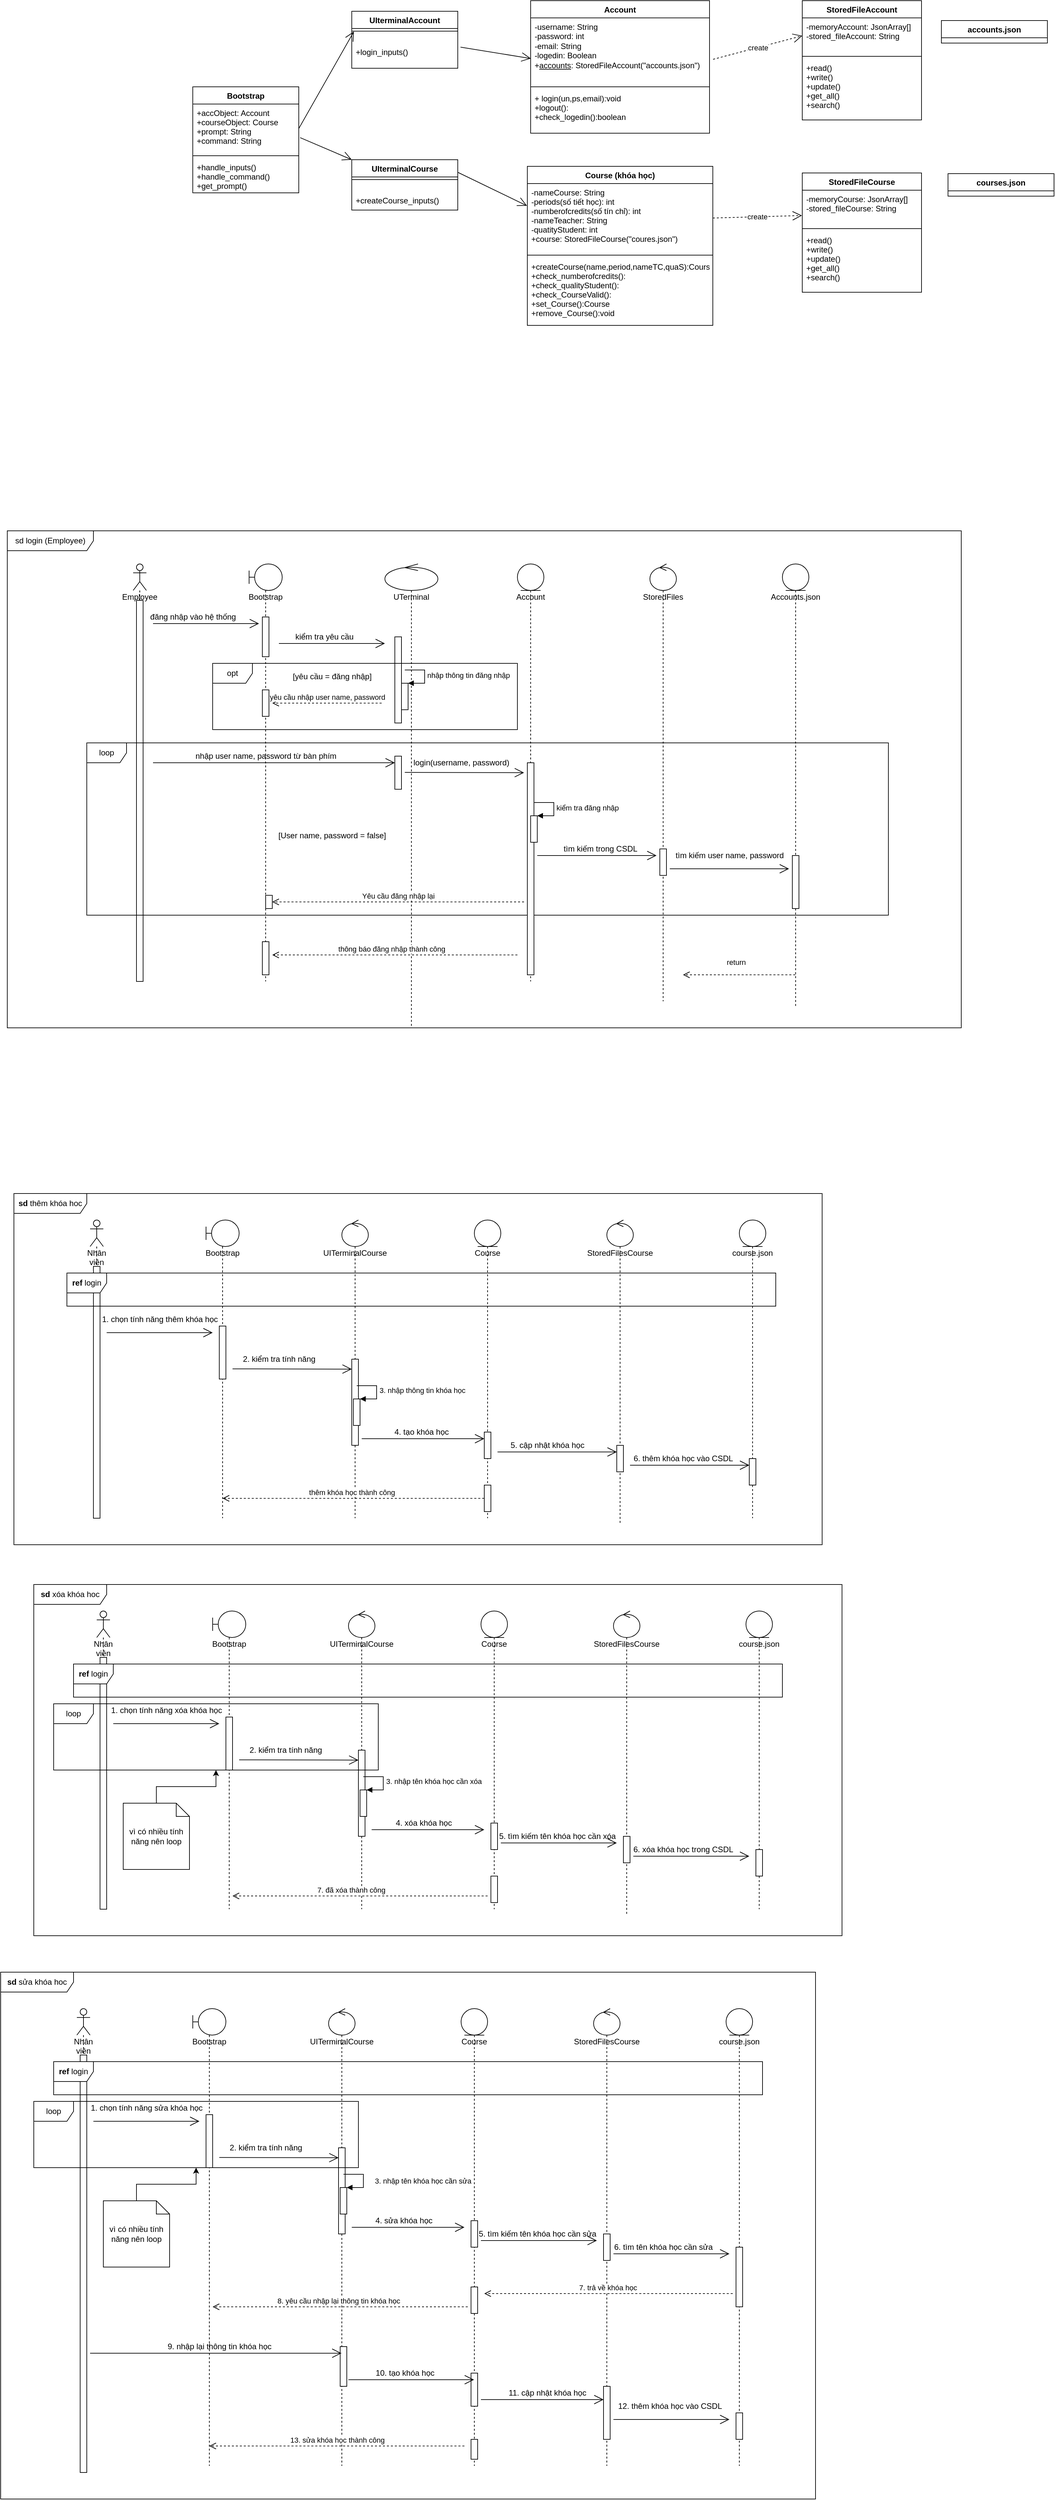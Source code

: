 <mxfile version="16.5.1" type="device"><diagram id="782XqkYfJcX1yHbRN8Jm" name="Page-1"><mxGraphModel dx="2053" dy="891" grid="1" gridSize="10" guides="1" tooltips="1" connect="1" arrows="1" fold="1" page="1" pageScale="1" pageWidth="850" pageHeight="1100" math="0" shadow="0"><root><mxCell id="0"/><mxCell id="1" parent="0"/><mxCell id="aMNiBxm4FLiNZtx9DweI-185" value="&lt;b&gt;sd&lt;/b&gt;&amp;nbsp;sửa khóa hoc" style="shape=umlFrame;whiteSpace=wrap;html=1;strokeColor=default;fillColor=default;width=110;height=30;" vertex="1" parent="1"><mxGeometry x="-620" y="3085" width="1230" height="795" as="geometry"/></mxCell><mxCell id="aMNiBxm4FLiNZtx9DweI-99" value="&lt;b&gt;sd&lt;/b&gt;&amp;nbsp;xóa khóa hoc" style="shape=umlFrame;whiteSpace=wrap;html=1;strokeColor=default;fillColor=default;width=110;height=30;" vertex="1" parent="1"><mxGeometry x="-570" y="2500" width="1220" height="530" as="geometry"/></mxCell><mxCell id="aMNiBxm4FLiNZtx9DweI-98" value="&lt;b&gt;sd&lt;/b&gt; thêm khóa hoc" style="shape=umlFrame;whiteSpace=wrap;html=1;strokeColor=default;fillColor=default;width=110;height=30;" vertex="1" parent="1"><mxGeometry x="-600" y="1910" width="1220" height="530" as="geometry"/></mxCell><mxCell id="ErriefN9O-paFA2bILib-1" value="Account" style="swimlane;fontStyle=1;align=center;verticalAlign=top;childLayout=stackLayout;horizontal=1;startSize=26;horizontalStack=0;resizeParent=1;resizeParentMax=0;resizeLast=0;collapsible=1;marginBottom=0;" parent="1" vertex="1"><mxGeometry x="180" y="110" width="270" height="200" as="geometry"/></mxCell><mxCell id="ErriefN9O-paFA2bILib-2" value="-username: String&lt;br&gt;-password: int&lt;br&gt;-email: String&lt;br&gt;-logedin: Boolean&lt;br&gt;+&lt;u&gt;accounts&lt;/u&gt;: StoredFileAccount(&quot;accounts.json&quot;)" style="text;strokeColor=none;fillColor=none;align=left;verticalAlign=top;spacingLeft=4;spacingRight=4;overflow=hidden;rotatable=0;points=[[0,0.5],[1,0.5]];portConstraint=eastwest;html=1;" parent="ErriefN9O-paFA2bILib-1" vertex="1"><mxGeometry y="26" width="270" height="100" as="geometry"/></mxCell><mxCell id="ErriefN9O-paFA2bILib-3" value="" style="line;strokeWidth=1;fillColor=none;align=left;verticalAlign=middle;spacingTop=-1;spacingLeft=3;spacingRight=3;rotatable=0;labelPosition=right;points=[];portConstraint=eastwest;" parent="ErriefN9O-paFA2bILib-1" vertex="1"><mxGeometry y="126" width="270" height="8" as="geometry"/></mxCell><mxCell id="ErriefN9O-paFA2bILib-4" value="+ login(un,ps,email):void&#10;+logout():&#10;+check_logedin():boolean" style="text;strokeColor=none;fillColor=none;align=left;verticalAlign=top;spacingLeft=4;spacingRight=4;overflow=hidden;rotatable=0;points=[[0,0.5],[1,0.5]];portConstraint=eastwest;" parent="ErriefN9O-paFA2bILib-1" vertex="1"><mxGeometry y="134" width="270" height="66" as="geometry"/></mxCell><mxCell id="ErriefN9O-paFA2bILib-5" value="StoredFileAccount" style="swimlane;fontStyle=1;align=center;verticalAlign=top;childLayout=stackLayout;horizontal=1;startSize=26;horizontalStack=0;resizeParent=1;resizeParentMax=0;resizeLast=0;collapsible=1;marginBottom=0;" parent="1" vertex="1"><mxGeometry x="590" y="110" width="180" height="180" as="geometry"/></mxCell><mxCell id="ErriefN9O-paFA2bILib-6" value="-memoryAccount: JsonArray[]&#10;-stored_fileAccount: String&#10;" style="text;strokeColor=none;fillColor=none;align=left;verticalAlign=top;spacingLeft=4;spacingRight=4;overflow=hidden;rotatable=0;points=[[0,0.5],[1,0.5]];portConstraint=eastwest;" parent="ErriefN9O-paFA2bILib-5" vertex="1"><mxGeometry y="26" width="180" height="54" as="geometry"/></mxCell><mxCell id="ErriefN9O-paFA2bILib-7" value="" style="line;strokeWidth=1;fillColor=none;align=left;verticalAlign=middle;spacingTop=-1;spacingLeft=3;spacingRight=3;rotatable=0;labelPosition=right;points=[];portConstraint=eastwest;" parent="ErriefN9O-paFA2bILib-5" vertex="1"><mxGeometry y="80" width="180" height="8" as="geometry"/></mxCell><mxCell id="ErriefN9O-paFA2bILib-8" value="+read()&#10;+write()&#10;+update()&#10;+get_all()&#10;+search()" style="text;strokeColor=none;fillColor=none;align=left;verticalAlign=top;spacingLeft=4;spacingRight=4;overflow=hidden;rotatable=0;points=[[0,0.5],[1,0.5]];portConstraint=eastwest;" parent="ErriefN9O-paFA2bILib-5" vertex="1"><mxGeometry y="88" width="180" height="92" as="geometry"/></mxCell><mxCell id="ErriefN9O-paFA2bILib-9" value="accounts.json" style="swimlane;fontStyle=1;align=center;verticalAlign=top;childLayout=stackLayout;horizontal=1;startSize=26;horizontalStack=0;resizeParent=1;resizeParentMax=0;resizeLast=0;collapsible=1;marginBottom=0;" parent="1" vertex="1"><mxGeometry x="800" y="140" width="160" height="34" as="geometry"/></mxCell><mxCell id="ErriefN9O-paFA2bILib-13" value="Course (khóa học)" style="swimlane;fontStyle=1;align=center;verticalAlign=top;childLayout=stackLayout;horizontal=1;startSize=26;horizontalStack=0;resizeParent=1;resizeParentMax=0;resizeLast=0;collapsible=1;marginBottom=0;" parent="1" vertex="1"><mxGeometry x="175" y="360" width="280" height="240" as="geometry"/></mxCell><mxCell id="ErriefN9O-paFA2bILib-14" value="-nameCourse: String&#10;-periods(số tiết học): int&#10;-numberofcredits(số tín chỉ): int&#10;-nameTeacher: String&#10;-quatityStudent: int&#10;+course: StoredFileCourse(&quot;coures.json&quot;)&#10;" style="text;strokeColor=none;fillColor=none;align=left;verticalAlign=top;spacingLeft=4;spacingRight=4;overflow=hidden;rotatable=0;points=[[0,0.5],[1,0.5]];portConstraint=eastwest;" parent="ErriefN9O-paFA2bILib-13" vertex="1"><mxGeometry y="26" width="280" height="104" as="geometry"/></mxCell><mxCell id="ErriefN9O-paFA2bILib-15" value="" style="line;strokeWidth=1;fillColor=none;align=left;verticalAlign=middle;spacingTop=-1;spacingLeft=3;spacingRight=3;rotatable=0;labelPosition=right;points=[];portConstraint=eastwest;" parent="ErriefN9O-paFA2bILib-13" vertex="1"><mxGeometry y="130" width="280" height="8" as="geometry"/></mxCell><mxCell id="ErriefN9O-paFA2bILib-16" value="+createCourse(name,period,nameTC,quaS):Course&#10;+check_numberofcredits():&#10;+check_qualityStudent():&#10;+check_CourseValid():&#10;+set_Course():Course&#10;+remove_Course():void&#10;&#10;" style="text;strokeColor=none;fillColor=none;align=left;verticalAlign=top;spacingLeft=4;spacingRight=4;overflow=hidden;rotatable=0;points=[[0,0.5],[1,0.5]];portConstraint=eastwest;" parent="ErriefN9O-paFA2bILib-13" vertex="1"><mxGeometry y="138" width="280" height="102" as="geometry"/></mxCell><mxCell id="ErriefN9O-paFA2bILib-22" value="courses.json" style="swimlane;fontStyle=1;align=center;verticalAlign=top;childLayout=stackLayout;horizontal=1;startSize=26;horizontalStack=0;resizeParent=1;resizeParentMax=0;resizeLast=0;collapsible=1;marginBottom=0;" parent="1" vertex="1"><mxGeometry x="810" y="371" width="160" height="34" as="geometry"/></mxCell><mxCell id="ErriefN9O-paFA2bILib-26" value="UIterminalAccount" style="swimlane;fontStyle=1;align=center;verticalAlign=top;childLayout=stackLayout;horizontal=1;startSize=26;horizontalStack=0;resizeParent=1;resizeParentMax=0;resizeLast=0;collapsible=1;marginBottom=0;" parent="1" vertex="1"><mxGeometry x="-90" y="126" width="160" height="86" as="geometry"/></mxCell><mxCell id="ErriefN9O-paFA2bILib-28" value="" style="line;strokeWidth=1;fillColor=none;align=left;verticalAlign=middle;spacingTop=-1;spacingLeft=3;spacingRight=3;rotatable=0;labelPosition=right;points=[];portConstraint=eastwest;" parent="ErriefN9O-paFA2bILib-26" vertex="1"><mxGeometry y="26" width="160" height="8" as="geometry"/></mxCell><mxCell id="ErriefN9O-paFA2bILib-29" value="&#10;+login_inputs()" style="text;strokeColor=none;fillColor=none;align=left;verticalAlign=top;spacingLeft=4;spacingRight=4;overflow=hidden;rotatable=0;points=[[0,0.5],[1,0.5]];portConstraint=eastwest;" parent="ErriefN9O-paFA2bILib-26" vertex="1"><mxGeometry y="34" width="160" height="52" as="geometry"/></mxCell><mxCell id="ErriefN9O-paFA2bILib-30" value="UIterminalCourse" style="swimlane;fontStyle=1;align=center;verticalAlign=top;childLayout=stackLayout;horizontal=1;startSize=26;horizontalStack=0;resizeParent=1;resizeParentMax=0;resizeLast=0;collapsible=1;marginBottom=0;" parent="1" vertex="1"><mxGeometry x="-90" y="350" width="160" height="76" as="geometry"/></mxCell><mxCell id="ErriefN9O-paFA2bILib-32" value="" style="line;strokeWidth=1;fillColor=none;align=left;verticalAlign=middle;spacingTop=-1;spacingLeft=3;spacingRight=3;rotatable=0;labelPosition=right;points=[];portConstraint=eastwest;" parent="ErriefN9O-paFA2bILib-30" vertex="1"><mxGeometry y="26" width="160" height="8" as="geometry"/></mxCell><mxCell id="ErriefN9O-paFA2bILib-33" value="&#10;+createCourse_inputs()&#10;" style="text;strokeColor=none;fillColor=none;align=left;verticalAlign=top;spacingLeft=4;spacingRight=4;overflow=hidden;rotatable=0;points=[[0,0.5],[1,0.5]];portConstraint=eastwest;" parent="ErriefN9O-paFA2bILib-30" vertex="1"><mxGeometry y="34" width="160" height="42" as="geometry"/></mxCell><mxCell id="ErriefN9O-paFA2bILib-34" value="Bootstrap" style="swimlane;fontStyle=1;align=center;verticalAlign=top;childLayout=stackLayout;horizontal=1;startSize=26;horizontalStack=0;resizeParent=1;resizeParentMax=0;resizeLast=0;collapsible=1;marginBottom=0;" parent="1" vertex="1"><mxGeometry x="-330" y="240" width="160" height="160" as="geometry"/></mxCell><mxCell id="ErriefN9O-paFA2bILib-35" value="+accObject: Account&#10;+courseObject: Course&#10;+prompt: String&#10;+command: String" style="text;strokeColor=none;fillColor=none;align=left;verticalAlign=top;spacingLeft=4;spacingRight=4;overflow=hidden;rotatable=0;points=[[0,0.5],[1,0.5]];portConstraint=eastwest;" parent="ErriefN9O-paFA2bILib-34" vertex="1"><mxGeometry y="26" width="160" height="74" as="geometry"/></mxCell><mxCell id="ErriefN9O-paFA2bILib-36" value="" style="line;strokeWidth=1;fillColor=none;align=left;verticalAlign=middle;spacingTop=-1;spacingLeft=3;spacingRight=3;rotatable=0;labelPosition=right;points=[];portConstraint=eastwest;" parent="ErriefN9O-paFA2bILib-34" vertex="1"><mxGeometry y="100" width="160" height="8" as="geometry"/></mxCell><mxCell id="ErriefN9O-paFA2bILib-37" value="+handle_inputs()&#10;+handle_command()&#10;+get_prompt()" style="text;strokeColor=none;fillColor=none;align=left;verticalAlign=top;spacingLeft=4;spacingRight=4;overflow=hidden;rotatable=0;points=[[0,0.5],[1,0.5]];portConstraint=eastwest;" parent="ErriefN9O-paFA2bILib-34" vertex="1"><mxGeometry y="108" width="160" height="52" as="geometry"/></mxCell><mxCell id="ErriefN9O-paFA2bILib-38" value="StoredFileCourse" style="swimlane;fontStyle=1;align=center;verticalAlign=top;childLayout=stackLayout;horizontal=1;startSize=26;horizontalStack=0;resizeParent=1;resizeParentMax=0;resizeLast=0;collapsible=1;marginBottom=0;" parent="1" vertex="1"><mxGeometry x="590" y="370" width="180" height="180" as="geometry"/></mxCell><mxCell id="ErriefN9O-paFA2bILib-39" value="-memoryCourse: JsonArray[]&#10;-stored_fileCourse: String&#10;" style="text;strokeColor=none;fillColor=none;align=left;verticalAlign=top;spacingLeft=4;spacingRight=4;overflow=hidden;rotatable=0;points=[[0,0.5],[1,0.5]];portConstraint=eastwest;" parent="ErriefN9O-paFA2bILib-38" vertex="1"><mxGeometry y="26" width="180" height="54" as="geometry"/></mxCell><mxCell id="ErriefN9O-paFA2bILib-40" value="" style="line;strokeWidth=1;fillColor=none;align=left;verticalAlign=middle;spacingTop=-1;spacingLeft=3;spacingRight=3;rotatable=0;labelPosition=right;points=[];portConstraint=eastwest;" parent="ErriefN9O-paFA2bILib-38" vertex="1"><mxGeometry y="80" width="180" height="8" as="geometry"/></mxCell><mxCell id="ErriefN9O-paFA2bILib-41" value="+read()&#10;+write()&#10;+update()&#10;+get_all()&#10;+search()" style="text;strokeColor=none;fillColor=none;align=left;verticalAlign=top;spacingLeft=4;spacingRight=4;overflow=hidden;rotatable=0;points=[[0,0.5],[1,0.5]];portConstraint=eastwest;" parent="ErriefN9O-paFA2bILib-38" vertex="1"><mxGeometry y="88" width="180" height="92" as="geometry"/></mxCell><mxCell id="ErriefN9O-paFA2bILib-42" value="&lt;font style=&quot;vertical-align: inherit&quot;&gt;&lt;font style=&quot;vertical-align: inherit&quot;&gt;Employee&lt;/font&gt;&lt;/font&gt;" style="shape=umlLifeline;participant=umlActor;perimeter=lifelinePerimeter;whiteSpace=wrap;html=1;container=1;collapsible=0;recursiveResize=0;verticalAlign=top;spacingTop=36;outlineConnect=0;size=40;" parent="1" vertex="1"><mxGeometry x="-420" y="960" width="20" height="630" as="geometry"/></mxCell><mxCell id="ErriefN9O-paFA2bILib-43" value="" style="html=1;direction=south;fillColor=default;strokeColor=default;" parent="ErriefN9O-paFA2bILib-42" vertex="1"><mxGeometry x="5" y="55" width="10" height="575" as="geometry"/></mxCell><mxCell id="ErriefN9O-paFA2bILib-44" value="&lt;font style=&quot;vertical-align: inherit;&quot;&gt;&lt;font style=&quot;vertical-align: inherit;&quot;&gt;Bootstrap&lt;/font&gt;&lt;/font&gt;" style="shape=umlLifeline;participant=umlBoundary;perimeter=lifelinePerimeter;whiteSpace=wrap;html=1;container=1;collapsible=0;recursiveResize=0;verticalAlign=top;spacingTop=36;outlineConnect=0;" parent="1" vertex="1"><mxGeometry x="-245" y="960" width="50" height="630" as="geometry"/></mxCell><mxCell id="ErriefN9O-paFA2bILib-58" value="" style="html=1;points=[];perimeter=orthogonalPerimeter;" parent="ErriefN9O-paFA2bILib-44" vertex="1"><mxGeometry x="20" y="80" width="10" height="60" as="geometry"/></mxCell><mxCell id="aMNiBxm4FLiNZtx9DweI-23" value="" style="html=1;points=[];perimeter=orthogonalPerimeter;strokeColor=default;fillColor=default;" vertex="1" parent="ErriefN9O-paFA2bILib-44"><mxGeometry x="20" y="190" width="10" height="40" as="geometry"/></mxCell><mxCell id="aMNiBxm4FLiNZtx9DweI-32" value="" style="html=1;points=[];perimeter=orthogonalPerimeter;strokeColor=default;fillColor=default;" vertex="1" parent="ErriefN9O-paFA2bILib-44"><mxGeometry x="20" y="570" width="10" height="50" as="geometry"/></mxCell><mxCell id="ErriefN9O-paFA2bILib-45" value="&lt;font style=&quot;vertical-align: inherit;&quot;&gt;&lt;font style=&quot;vertical-align: inherit;&quot;&gt;UTerminal&lt;/font&gt;&lt;/font&gt;" style="shape=umlLifeline;participant=umlControl;perimeter=lifelinePerimeter;whiteSpace=wrap;html=1;container=1;collapsible=0;recursiveResize=0;verticalAlign=top;spacingTop=36;outlineConnect=0;" parent="1" vertex="1"><mxGeometry x="-40" y="960" width="80" height="700" as="geometry"/></mxCell><mxCell id="aMNiBxm4FLiNZtx9DweI-18" value="loop" style="shape=umlFrame;whiteSpace=wrap;html=1;strokeColor=default;fillColor=default;" vertex="1" parent="ErriefN9O-paFA2bILib-45"><mxGeometry x="-450" y="270" width="1210" height="260" as="geometry"/></mxCell><mxCell id="ErriefN9O-paFA2bILib-60" value="" style="html=1;points=[];perimeter=orthogonalPerimeter;" parent="ErriefN9O-paFA2bILib-45" vertex="1"><mxGeometry x="15" y="110" width="10" height="130" as="geometry"/></mxCell><mxCell id="ErriefN9O-paFA2bILib-65" value="" style="html=1;points=[];perimeter=orthogonalPerimeter;" parent="ErriefN9O-paFA2bILib-45" vertex="1"><mxGeometry x="25" y="180" width="10" height="40" as="geometry"/></mxCell><mxCell id="ErriefN9O-paFA2bILib-66" value="nhập thông tin đăng nhập" style="edgeStyle=orthogonalEdgeStyle;html=1;align=left;spacingLeft=2;endArrow=block;rounded=0;entryX=1;entryY=0;" parent="ErriefN9O-paFA2bILib-45" target="ErriefN9O-paFA2bILib-65" edge="1"><mxGeometry x="0.002" relative="1" as="geometry"><mxPoint x="30" y="160" as="sourcePoint"/><Array as="points"><mxPoint x="60" y="160"/></Array><mxPoint as="offset"/></mxGeometry></mxCell><mxCell id="aMNiBxm4FLiNZtx9DweI-7" value="" style="html=1;points=[];perimeter=orthogonalPerimeter;strokeColor=default;fillColor=default;" vertex="1" parent="ErriefN9O-paFA2bILib-45"><mxGeometry x="15" y="290" width="10" height="50" as="geometry"/></mxCell><mxCell id="aMNiBxm4FLiNZtx9DweI-21" value="tìm kiếm trong CSDL" style="text;html=1;align=center;verticalAlign=middle;resizable=0;points=[];autosize=1;strokeColor=none;fillColor=none;" vertex="1" parent="ErriefN9O-paFA2bILib-45"><mxGeometry x="260" y="420" width="130" height="20" as="geometry"/></mxCell><mxCell id="aMNiBxm4FLiNZtx9DweI-25" value="" style="endArrow=open;endFill=1;endSize=12;html=1;rounded=0;" edge="1" parent="ErriefN9O-paFA2bILib-45"><mxGeometry width="160" relative="1" as="geometry"><mxPoint x="430" y="460" as="sourcePoint"/><mxPoint x="610" y="460" as="targetPoint"/></mxGeometry></mxCell><mxCell id="aMNiBxm4FLiNZtx9DweI-26" value="tìm kiếm user name, password" style="text;html=1;align=center;verticalAlign=middle;resizable=0;points=[];autosize=1;strokeColor=none;fillColor=none;" vertex="1" parent="ErriefN9O-paFA2bILib-45"><mxGeometry x="430" y="430" width="180" height="20" as="geometry"/></mxCell><mxCell id="aMNiBxm4FLiNZtx9DweI-16" value="Yêu cầu đăng nhập lại" style="html=1;verticalAlign=bottom;endArrow=open;dashed=1;endSize=8;rounded=0;" edge="1" parent="ErriefN9O-paFA2bILib-45"><mxGeometry relative="1" as="geometry"><mxPoint x="210" y="510" as="sourcePoint"/><mxPoint x="-170" y="510" as="targetPoint"/></mxGeometry></mxCell><mxCell id="aMNiBxm4FLiNZtx9DweI-33" value="sd login (Employee)" style="shape=umlFrame;whiteSpace=wrap;html=1;strokeColor=default;fillColor=default;width=130;height=30;" vertex="1" parent="ErriefN9O-paFA2bILib-45"><mxGeometry x="-570" y="-50" width="1440" height="750" as="geometry"/></mxCell><mxCell id="ErriefN9O-paFA2bILib-46" value="&lt;font style=&quot;vertical-align: inherit;&quot;&gt;&lt;font style=&quot;vertical-align: inherit;&quot;&gt;&lt;font style=&quot;vertical-align: inherit;&quot;&gt;&lt;font style=&quot;vertical-align: inherit;&quot;&gt;Account&lt;/font&gt;&lt;/font&gt;&lt;/font&gt;&lt;/font&gt;" style="shape=umlLifeline;participant=umlEntity;perimeter=lifelinePerimeter;whiteSpace=wrap;html=1;container=1;collapsible=0;recursiveResize=0;verticalAlign=top;spacingTop=36;outlineConnect=0;" parent="1" vertex="1"><mxGeometry x="160" y="960" width="40" height="630" as="geometry"/></mxCell><mxCell id="aMNiBxm4FLiNZtx9DweI-11" value="" style="html=1;points=[];perimeter=orthogonalPerimeter;strokeColor=default;fillColor=default;" vertex="1" parent="ErriefN9O-paFA2bILib-46"><mxGeometry x="15" y="300" width="10" height="320" as="geometry"/></mxCell><mxCell id="aMNiBxm4FLiNZtx9DweI-12" value="" style="html=1;points=[];perimeter=orthogonalPerimeter;strokeColor=default;fillColor=default;" vertex="1" parent="ErriefN9O-paFA2bILib-46"><mxGeometry x="20" y="380" width="10" height="40" as="geometry"/></mxCell><mxCell id="aMNiBxm4FLiNZtx9DweI-13" value="kiểm tra đăng nhập" style="edgeStyle=orthogonalEdgeStyle;html=1;align=left;spacingLeft=2;endArrow=block;rounded=0;entryX=1;entryY=0;" edge="1" target="aMNiBxm4FLiNZtx9DweI-12" parent="ErriefN9O-paFA2bILib-46"><mxGeometry relative="1" as="geometry"><mxPoint x="25" y="360" as="sourcePoint"/><Array as="points"><mxPoint x="55" y="360"/></Array></mxGeometry></mxCell><mxCell id="ErriefN9O-paFA2bILib-47" value="&lt;font style=&quot;vertical-align: inherit;&quot;&gt;&lt;font style=&quot;vertical-align: inherit;&quot;&gt;StoredFiles&lt;/font&gt;&lt;/font&gt;" style="shape=umlLifeline;participant=umlControl;perimeter=lifelinePerimeter;whiteSpace=wrap;html=1;container=1;collapsible=0;recursiveResize=0;verticalAlign=top;spacingTop=36;outlineConnect=0;" parent="1" vertex="1"><mxGeometry x="360" y="960" width="40" height="660" as="geometry"/></mxCell><mxCell id="aMNiBxm4FLiNZtx9DweI-24" value="" style="html=1;points=[];perimeter=orthogonalPerimeter;strokeColor=default;fillColor=default;" vertex="1" parent="ErriefN9O-paFA2bILib-47"><mxGeometry x="15" y="430" width="10" height="40" as="geometry"/></mxCell><mxCell id="ErriefN9O-paFA2bILib-48" value="&lt;font style=&quot;vertical-align: inherit;&quot;&gt;&lt;font style=&quot;vertical-align: inherit;&quot;&gt;&lt;font style=&quot;vertical-align: inherit;&quot;&gt;&lt;font style=&quot;vertical-align: inherit;&quot;&gt;&lt;font style=&quot;vertical-align: inherit;&quot;&gt;&lt;font style=&quot;vertical-align: inherit;&quot;&gt;Accounts.json&lt;/font&gt;&lt;/font&gt;&lt;/font&gt;&lt;/font&gt;&lt;/font&gt;&lt;/font&gt;" style="shape=umlLifeline;participant=umlEntity;perimeter=lifelinePerimeter;whiteSpace=wrap;html=1;container=1;collapsible=0;recursiveResize=0;verticalAlign=top;spacingTop=36;outlineConnect=0;" parent="1" vertex="1"><mxGeometry x="560" y="960" width="40" height="670" as="geometry"/></mxCell><mxCell id="aMNiBxm4FLiNZtx9DweI-27" value="" style="html=1;points=[];perimeter=orthogonalPerimeter;strokeColor=default;fillColor=default;" vertex="1" parent="ErriefN9O-paFA2bILib-48"><mxGeometry x="15" y="440" width="10" height="80" as="geometry"/></mxCell><mxCell id="ErriefN9O-paFA2bILib-49" value="" style="endArrow=open;endFill=1;endSize=12;html=1;rounded=0;exitX=1;exitY=0.5;exitDx=0;exitDy=0;entryX=0.02;entryY=-0.067;entryDx=0;entryDy=0;entryPerimeter=0;" parent="1" source="ErriefN9O-paFA2bILib-35" target="ErriefN9O-paFA2bILib-29" edge="1"><mxGeometry width="160" relative="1" as="geometry"><mxPoint x="50" y="370" as="sourcePoint"/><mxPoint x="-80" y="220" as="targetPoint"/></mxGeometry></mxCell><mxCell id="ErriefN9O-paFA2bILib-50" value="" style="endArrow=open;endFill=1;endSize=12;html=1;rounded=0;exitX=1.013;exitY=0.685;exitDx=0;exitDy=0;entryX=0;entryY=0;entryDx=0;entryDy=0;exitPerimeter=0;" parent="1" source="ErriefN9O-paFA2bILib-35" target="ErriefN9O-paFA2bILib-30" edge="1"><mxGeometry width="160" relative="1" as="geometry"><mxPoint x="-160" y="313" as="sourcePoint"/><mxPoint x="-76.8" y="200.516" as="targetPoint"/></mxGeometry></mxCell><mxCell id="ErriefN9O-paFA2bILib-51" value="" style="endArrow=open;endFill=1;endSize=12;html=1;rounded=0;exitX=1.026;exitY=0.827;exitDx=0;exitDy=0;exitPerimeter=0;entryX=0.001;entryY=0.613;entryDx=0;entryDy=0;entryPerimeter=0;" parent="1" target="ErriefN9O-paFA2bILib-2" edge="1"><mxGeometry width="160" relative="1" as="geometry"><mxPoint x="74.16" y="180.118" as="sourcePoint"/><mxPoint x="190" y="320" as="targetPoint"/></mxGeometry></mxCell><mxCell id="ErriefN9O-paFA2bILib-52" value="" style="endArrow=open;endFill=1;endSize=12;html=1;rounded=0;exitX=1;exitY=0.25;exitDx=0;exitDy=0;entryX=-0.002;entryY=0.322;entryDx=0;entryDy=0;entryPerimeter=0;" parent="1" source="ErriefN9O-paFA2bILib-30" target="ErriefN9O-paFA2bILib-14" edge="1"><mxGeometry width="160" relative="1" as="geometry"><mxPoint x="30" y="320" as="sourcePoint"/><mxPoint x="190" y="320" as="targetPoint"/></mxGeometry></mxCell><mxCell id="ErriefN9O-paFA2bILib-53" value="create" style="endArrow=open;endSize=12;dashed=1;html=1;rounded=0;exitX=1.02;exitY=0.625;exitDx=0;exitDy=0;exitPerimeter=0;entryX=0;entryY=0.5;entryDx=0;entryDy=0;" parent="1" source="ErriefN9O-paFA2bILib-2" target="ErriefN9O-paFA2bILib-6" edge="1"><mxGeometry width="160" relative="1" as="geometry"><mxPoint x="370" y="370" as="sourcePoint"/><mxPoint x="530" y="370" as="targetPoint"/></mxGeometry></mxCell><mxCell id="ErriefN9O-paFA2bILib-54" value="create" style="endArrow=open;endSize=12;dashed=1;html=1;rounded=0;exitX=1;exitY=0.5;exitDx=0;exitDy=0;entryX=-0.003;entryY=0.708;entryDx=0;entryDy=0;entryPerimeter=0;" parent="1" source="ErriefN9O-paFA2bILib-14" target="ErriefN9O-paFA2bILib-39" edge="1"><mxGeometry width="160" relative="1" as="geometry"><mxPoint x="465.4" y="208.5" as="sourcePoint"/><mxPoint x="600" y="173.0" as="targetPoint"/></mxGeometry></mxCell><mxCell id="ErriefN9O-paFA2bILib-55" value="" style="endArrow=open;endFill=1;endSize=12;html=1;rounded=0;" parent="1" edge="1"><mxGeometry width="160" relative="1" as="geometry"><mxPoint x="-390" y="1050" as="sourcePoint"/><mxPoint x="-230" y="1050" as="targetPoint"/></mxGeometry></mxCell><mxCell id="ErriefN9O-paFA2bILib-56" value="đăng nhập vào hệ thống" style="text;html=1;align=center;verticalAlign=middle;resizable=0;points=[];autosize=1;strokeColor=none;fillColor=none;" parent="1" vertex="1"><mxGeometry x="-400" y="1030" width="140" height="20" as="geometry"/></mxCell><mxCell id="ErriefN9O-paFA2bILib-57" value="" style="endArrow=open;endFill=1;endSize=12;html=1;rounded=0;" parent="1" edge="1"><mxGeometry width="160" relative="1" as="geometry"><mxPoint x="-200" y="1080" as="sourcePoint"/><mxPoint x="-40" y="1080" as="targetPoint"/></mxGeometry></mxCell><mxCell id="ErriefN9O-paFA2bILib-59" value="kiểm tra yêu cầu&amp;nbsp;" style="text;html=1;align=center;verticalAlign=middle;resizable=0;points=[];autosize=1;strokeColor=none;fillColor=none;" parent="1" vertex="1"><mxGeometry x="-185" y="1060" width="110" height="20" as="geometry"/></mxCell><mxCell id="ErriefN9O-paFA2bILib-61" value="yêu cầu nhập user name, password" style="html=1;verticalAlign=bottom;endArrow=open;dashed=1;endSize=8;rounded=0;" parent="1" edge="1"><mxGeometry relative="1" as="geometry"><mxPoint x="-45" y="1170" as="sourcePoint"/><mxPoint x="-210" y="1170" as="targetPoint"/></mxGeometry></mxCell><mxCell id="ErriefN9O-paFA2bILib-67" value="&lt;font style=&quot;vertical-align: inherit&quot;&gt;&lt;font style=&quot;vertical-align: inherit&quot;&gt;Nhân viên&lt;/font&gt;&lt;/font&gt;" style="shape=umlLifeline;participant=umlActor;perimeter=lifelinePerimeter;whiteSpace=wrap;html=1;container=1;collapsible=0;recursiveResize=0;verticalAlign=top;spacingTop=36;outlineConnect=0;size=40;fillColor=default;" parent="1" vertex="1"><mxGeometry x="-485" y="1950" width="20" height="450" as="geometry"/></mxCell><mxCell id="ErriefN9O-paFA2bILib-68" value="" style="html=1;direction=south;fillColor=default;" parent="ErriefN9O-paFA2bILib-67" vertex="1"><mxGeometry x="5" y="70" width="10" height="380" as="geometry"/></mxCell><mxCell id="ErriefN9O-paFA2bILib-69" value="&lt;font style=&quot;vertical-align: inherit;&quot;&gt;&lt;font style=&quot;vertical-align: inherit;&quot;&gt;Bootstrap&lt;/font&gt;&lt;/font&gt;" style="shape=umlLifeline;participant=umlBoundary;perimeter=lifelinePerimeter;whiteSpace=wrap;html=1;container=1;collapsible=0;recursiveResize=0;verticalAlign=top;spacingTop=36;outlineConnect=0;" parent="1" vertex="1"><mxGeometry x="-310" y="1950" width="50" height="450" as="geometry"/></mxCell><mxCell id="ErriefN9O-paFA2bILib-77" value="" style="html=1;points=[];perimeter=orthogonalPerimeter;fillColor=default;" parent="ErriefN9O-paFA2bILib-69" vertex="1"><mxGeometry x="20" y="160" width="10" height="80" as="geometry"/></mxCell><mxCell id="ErriefN9O-paFA2bILib-70" value="&lt;font style=&quot;vertical-align: inherit&quot;&gt;&lt;font style=&quot;vertical-align: inherit&quot;&gt;UITerminalCourse&lt;/font&gt;&lt;/font&gt;" style="shape=umlLifeline;participant=umlControl;perimeter=lifelinePerimeter;whiteSpace=wrap;html=1;container=1;collapsible=0;recursiveResize=0;verticalAlign=top;spacingTop=36;outlineConnect=0;" parent="1" vertex="1"><mxGeometry x="-105" y="1950" width="40" height="450" as="geometry"/></mxCell><mxCell id="aMNiBxm4FLiNZtx9DweI-80" value="" style="html=1;points=[];perimeter=orthogonalPerimeter;strokeColor=default;fillColor=default;" vertex="1" parent="ErriefN9O-paFA2bILib-70"><mxGeometry x="15" y="210" width="10" height="130" as="geometry"/></mxCell><mxCell id="aMNiBxm4FLiNZtx9DweI-82" value="" style="html=1;points=[];perimeter=orthogonalPerimeter;strokeColor=default;fillColor=default;" vertex="1" parent="ErriefN9O-paFA2bILib-70"><mxGeometry x="17.48" y="270" width="10" height="40" as="geometry"/></mxCell><mxCell id="aMNiBxm4FLiNZtx9DweI-83" value="3. nhập thông tin khóa học" style="edgeStyle=orthogonalEdgeStyle;html=1;align=left;spacingLeft=2;endArrow=block;rounded=0;entryX=1;entryY=0;" edge="1" target="aMNiBxm4FLiNZtx9DweI-82" parent="ErriefN9O-paFA2bILib-70"><mxGeometry relative="1" as="geometry"><mxPoint x="22.48" y="250" as="sourcePoint"/><Array as="points"><mxPoint x="52.48" y="250"/></Array></mxGeometry></mxCell><mxCell id="ErriefN9O-paFA2bILib-71" value="&lt;font style=&quot;vertical-align: inherit&quot;&gt;&lt;font style=&quot;vertical-align: inherit&quot;&gt;&lt;font style=&quot;vertical-align: inherit&quot;&gt;&lt;font style=&quot;vertical-align: inherit&quot;&gt;Course&lt;/font&gt;&lt;/font&gt;&lt;/font&gt;&lt;/font&gt;" style="shape=umlLifeline;participant=umlEntity;perimeter=lifelinePerimeter;whiteSpace=wrap;html=1;container=1;collapsible=0;recursiveResize=0;verticalAlign=top;spacingTop=36;outlineConnect=0;" parent="1" vertex="1"><mxGeometry x="95" y="1950" width="40" height="450" as="geometry"/></mxCell><mxCell id="aMNiBxm4FLiNZtx9DweI-86" value="" style="html=1;points=[];perimeter=orthogonalPerimeter;strokeColor=default;fillColor=default;" vertex="1" parent="ErriefN9O-paFA2bILib-71"><mxGeometry x="15" y="320" width="10" height="40" as="geometry"/></mxCell><mxCell id="aMNiBxm4FLiNZtx9DweI-95" value="" style="html=1;points=[];perimeter=orthogonalPerimeter;strokeColor=default;fillColor=default;" vertex="1" parent="ErriefN9O-paFA2bILib-71"><mxGeometry x="15" y="400" width="10" height="40" as="geometry"/></mxCell><mxCell id="ErriefN9O-paFA2bILib-72" value="&lt;font style=&quot;vertical-align: inherit&quot;&gt;&lt;font style=&quot;vertical-align: inherit&quot;&gt;StoredFilesCourse&lt;/font&gt;&lt;/font&gt;" style="shape=umlLifeline;participant=umlControl;perimeter=lifelinePerimeter;whiteSpace=wrap;html=1;container=1;collapsible=0;recursiveResize=0;verticalAlign=top;spacingTop=36;outlineConnect=0;" parent="1" vertex="1"><mxGeometry x="295" y="1950" width="40" height="460" as="geometry"/></mxCell><mxCell id="aMNiBxm4FLiNZtx9DweI-88" value="" style="html=1;points=[];perimeter=orthogonalPerimeter;strokeColor=default;fillColor=default;" vertex="1" parent="ErriefN9O-paFA2bILib-72"><mxGeometry x="15" y="340" width="10" height="40" as="geometry"/></mxCell><mxCell id="ErriefN9O-paFA2bILib-73" value="&lt;font style=&quot;vertical-align: inherit&quot;&gt;&lt;font style=&quot;vertical-align: inherit&quot;&gt;&lt;font style=&quot;vertical-align: inherit&quot;&gt;&lt;font style=&quot;vertical-align: inherit&quot;&gt;&lt;font style=&quot;vertical-align: inherit&quot;&gt;&lt;font style=&quot;vertical-align: inherit&quot;&gt;course.json&lt;/font&gt;&lt;/font&gt;&lt;/font&gt;&lt;/font&gt;&lt;/font&gt;&lt;/font&gt;" style="shape=umlLifeline;participant=umlEntity;perimeter=lifelinePerimeter;whiteSpace=wrap;html=1;container=1;collapsible=0;recursiveResize=0;verticalAlign=top;spacingTop=36;outlineConnect=0;" parent="1" vertex="1"><mxGeometry x="495" y="1950" width="40" height="450" as="geometry"/></mxCell><mxCell id="aMNiBxm4FLiNZtx9DweI-93" value="" style="html=1;points=[];perimeter=orthogonalPerimeter;strokeColor=default;fillColor=default;" vertex="1" parent="ErriefN9O-paFA2bILib-73"><mxGeometry x="15" y="360" width="10" height="40" as="geometry"/></mxCell><mxCell id="ErriefN9O-paFA2bILib-75" value="&lt;b&gt;ref &lt;/b&gt;login" style="shape=umlFrame;whiteSpace=wrap;html=1;" parent="1" vertex="1"><mxGeometry x="-520" y="2030" width="1070" height="50" as="geometry"/></mxCell><mxCell id="aMNiBxm4FLiNZtx9DweI-6" value="" style="endArrow=open;endFill=1;endSize=12;html=1;rounded=0;" edge="1" parent="1"><mxGeometry width="160" relative="1" as="geometry"><mxPoint x="-390" y="1260" as="sourcePoint"/><mxPoint x="-25" y="1260" as="targetPoint"/></mxGeometry></mxCell><mxCell id="aMNiBxm4FLiNZtx9DweI-8" value="nhập user name, password từ bàn phím" style="text;html=1;align=center;verticalAlign=middle;resizable=0;points=[];autosize=1;strokeColor=none;fillColor=none;" vertex="1" parent="1"><mxGeometry x="-335" y="1240" width="230" height="20" as="geometry"/></mxCell><mxCell id="aMNiBxm4FLiNZtx9DweI-9" value="" style="endArrow=open;endFill=1;endSize=12;html=1;rounded=0;" edge="1" parent="1"><mxGeometry width="160" relative="1" as="geometry"><mxPoint x="-10" y="1274.52" as="sourcePoint"/><mxPoint x="170" y="1275" as="targetPoint"/></mxGeometry></mxCell><mxCell id="aMNiBxm4FLiNZtx9DweI-10" value="login(username, password)" style="text;html=1;align=center;verticalAlign=middle;resizable=0;points=[];autosize=1;strokeColor=none;fillColor=none;" vertex="1" parent="1"><mxGeometry x="-5" y="1250" width="160" height="20" as="geometry"/></mxCell><mxCell id="aMNiBxm4FLiNZtx9DweI-29" value="thông báo đăng nhập thành công" style="html=1;verticalAlign=bottom;endArrow=open;dashed=1;endSize=8;rounded=0;" edge="1" parent="1"><mxGeometry x="0.027" relative="1" as="geometry"><mxPoint x="160" y="1550" as="sourcePoint"/><mxPoint x="-210" y="1550" as="targetPoint"/><mxPoint as="offset"/></mxGeometry></mxCell><mxCell id="aMNiBxm4FLiNZtx9DweI-30" value="opt" style="shape=umlFrame;whiteSpace=wrap;html=1;strokeColor=default;fillColor=default;" vertex="1" parent="1"><mxGeometry x="-300" y="1110" width="460" height="100" as="geometry"/></mxCell><mxCell id="aMNiBxm4FLiNZtx9DweI-31" value="[yêu cầu = đăng nhập]" style="text;html=1;align=center;verticalAlign=middle;resizable=0;points=[];autosize=1;strokeColor=none;fillColor=none;" vertex="1" parent="1"><mxGeometry x="-185" y="1120" width="130" height="20" as="geometry"/></mxCell><mxCell id="aMNiBxm4FLiNZtx9DweI-20" value="" style="endArrow=open;endFill=1;endSize=12;html=1;rounded=0;" edge="1" parent="1"><mxGeometry width="160" relative="1" as="geometry"><mxPoint x="190" y="1400" as="sourcePoint"/><mxPoint x="370" y="1400" as="targetPoint"/></mxGeometry></mxCell><mxCell id="aMNiBxm4FLiNZtx9DweI-22" value="" style="html=1;points=[];perimeter=orthogonalPerimeter;strokeColor=default;fillColor=default;" vertex="1" parent="1"><mxGeometry x="-220" y="1460" width="10" height="20" as="geometry"/></mxCell><mxCell id="aMNiBxm4FLiNZtx9DweI-74" value="return" style="html=1;verticalAlign=bottom;endArrow=open;dashed=1;endSize=8;rounded=0;" edge="1" parent="1" source="ErriefN9O-paFA2bILib-48"><mxGeometry x="0.056" y="-10" relative="1" as="geometry"><mxPoint x="510" y="1580" as="sourcePoint"/><mxPoint x="410" y="1580" as="targetPoint"/><mxPoint as="offset"/></mxGeometry></mxCell><mxCell id="aMNiBxm4FLiNZtx9DweI-15" value="[User name, password = false]" style="text;html=1;align=center;verticalAlign=middle;resizable=0;points=[];autosize=1;strokeColor=none;fillColor=none;" vertex="1" parent="1"><mxGeometry x="-210" y="1360" width="180" height="20" as="geometry"/></mxCell><mxCell id="aMNiBxm4FLiNZtx9DweI-77" value="" style="endArrow=open;endFill=1;endSize=12;html=1;rounded=0;" edge="1" parent="1"><mxGeometry width="160" relative="1" as="geometry"><mxPoint x="-460" y="2120" as="sourcePoint"/><mxPoint x="-300" y="2120" as="targetPoint"/></mxGeometry></mxCell><mxCell id="aMNiBxm4FLiNZtx9DweI-78" value="1. chọn tính năng thêm khóa học" style="text;html=1;align=center;verticalAlign=middle;resizable=0;points=[];autosize=1;strokeColor=none;fillColor=none;" vertex="1" parent="1"><mxGeometry x="-475" y="2090" width="190" height="20" as="geometry"/></mxCell><mxCell id="aMNiBxm4FLiNZtx9DweI-79" value="" style="endArrow=open;endFill=1;endSize=12;html=1;rounded=0;" edge="1" parent="1"><mxGeometry width="160" relative="1" as="geometry"><mxPoint x="-270" y="2174.62" as="sourcePoint"/><mxPoint x="-90" y="2175" as="targetPoint"/></mxGeometry></mxCell><mxCell id="aMNiBxm4FLiNZtx9DweI-81" value="2. kiểm tra tính năng" style="text;html=1;align=center;verticalAlign=middle;resizable=0;points=[];autosize=1;strokeColor=none;fillColor=none;" vertex="1" parent="1"><mxGeometry x="-260" y="2150" width="120" height="20" as="geometry"/></mxCell><mxCell id="aMNiBxm4FLiNZtx9DweI-84" value="" style="endArrow=open;endFill=1;endSize=12;html=1;rounded=0;" edge="1" parent="1"><mxGeometry width="160" relative="1" as="geometry"><mxPoint x="-75" y="2280" as="sourcePoint"/><mxPoint x="110" y="2280" as="targetPoint"/></mxGeometry></mxCell><mxCell id="aMNiBxm4FLiNZtx9DweI-85" value="4. tạo khóa học" style="text;html=1;align=center;verticalAlign=middle;resizable=0;points=[];autosize=1;strokeColor=none;fillColor=none;" vertex="1" parent="1"><mxGeometry x="-35" y="2260" width="100" height="20" as="geometry"/></mxCell><mxCell id="aMNiBxm4FLiNZtx9DweI-87" value="" style="endArrow=open;endFill=1;endSize=12;html=1;rounded=0;" edge="1" parent="1" target="aMNiBxm4FLiNZtx9DweI-88"><mxGeometry width="160" relative="1" as="geometry"><mxPoint x="130" y="2300" as="sourcePoint"/><mxPoint x="300" y="2300" as="targetPoint"/></mxGeometry></mxCell><mxCell id="aMNiBxm4FLiNZtx9DweI-89" value="5. cập nhật khóa học" style="text;html=1;align=center;verticalAlign=middle;resizable=0;points=[];autosize=1;strokeColor=none;fillColor=none;" vertex="1" parent="1"><mxGeometry x="140" y="2280" width="130" height="20" as="geometry"/></mxCell><mxCell id="aMNiBxm4FLiNZtx9DweI-91" value="" style="endArrow=open;endFill=1;endSize=12;html=1;rounded=0;" edge="1" parent="1" target="aMNiBxm4FLiNZtx9DweI-93"><mxGeometry width="160" relative="1" as="geometry"><mxPoint x="330" y="2320" as="sourcePoint"/><mxPoint x="510" y="2320" as="targetPoint"/></mxGeometry></mxCell><mxCell id="aMNiBxm4FLiNZtx9DweI-94" value="6. thêm khóa học vào CSDL" style="text;html=1;align=center;verticalAlign=middle;resizable=0;points=[];autosize=1;strokeColor=none;fillColor=none;" vertex="1" parent="1"><mxGeometry x="325" y="2300" width="170" height="20" as="geometry"/></mxCell><mxCell id="aMNiBxm4FLiNZtx9DweI-96" value="thêm khóa học thành công" style="html=1;verticalAlign=bottom;endArrow=open;dashed=1;endSize=8;rounded=0;" edge="1" parent="1" target="ErriefN9O-paFA2bILib-69"><mxGeometry x="0.013" relative="1" as="geometry"><mxPoint x="110" y="2370" as="sourcePoint"/><mxPoint x="-210" y="2370" as="targetPoint"/><mxPoint as="offset"/></mxGeometry></mxCell><mxCell id="aMNiBxm4FLiNZtx9DweI-100" value="&lt;font style=&quot;vertical-align: inherit&quot;&gt;&lt;font style=&quot;vertical-align: inherit&quot;&gt;Nhân viên&lt;/font&gt;&lt;/font&gt;" style="shape=umlLifeline;participant=umlActor;perimeter=lifelinePerimeter;whiteSpace=wrap;html=1;container=1;collapsible=0;recursiveResize=0;verticalAlign=top;spacingTop=36;outlineConnect=0;size=40;fillColor=default;" vertex="1" parent="1"><mxGeometry x="-475" y="2540" width="20" height="450" as="geometry"/></mxCell><mxCell id="aMNiBxm4FLiNZtx9DweI-101" value="" style="html=1;direction=south;fillColor=default;" vertex="1" parent="aMNiBxm4FLiNZtx9DweI-100"><mxGeometry x="5" y="70" width="10" height="380" as="geometry"/></mxCell><mxCell id="aMNiBxm4FLiNZtx9DweI-102" value="&lt;font style=&quot;vertical-align: inherit;&quot;&gt;&lt;font style=&quot;vertical-align: inherit;&quot;&gt;Bootstrap&lt;/font&gt;&lt;/font&gt;" style="shape=umlLifeline;participant=umlBoundary;perimeter=lifelinePerimeter;whiteSpace=wrap;html=1;container=1;collapsible=0;recursiveResize=0;verticalAlign=top;spacingTop=36;outlineConnect=0;" vertex="1" parent="1"><mxGeometry x="-300" y="2540" width="50" height="450" as="geometry"/></mxCell><mxCell id="aMNiBxm4FLiNZtx9DweI-103" value="" style="html=1;points=[];perimeter=orthogonalPerimeter;fillColor=default;" vertex="1" parent="aMNiBxm4FLiNZtx9DweI-102"><mxGeometry x="20" y="160" width="10" height="80" as="geometry"/></mxCell><mxCell id="aMNiBxm4FLiNZtx9DweI-104" value="&lt;font style=&quot;vertical-align: inherit&quot;&gt;&lt;font style=&quot;vertical-align: inherit&quot;&gt;UITerminalCourse&lt;/font&gt;&lt;/font&gt;" style="shape=umlLifeline;participant=umlControl;perimeter=lifelinePerimeter;whiteSpace=wrap;html=1;container=1;collapsible=0;recursiveResize=0;verticalAlign=top;spacingTop=36;outlineConnect=0;" vertex="1" parent="1"><mxGeometry x="-95" y="2540" width="40" height="450" as="geometry"/></mxCell><mxCell id="aMNiBxm4FLiNZtx9DweI-105" value="" style="html=1;points=[];perimeter=orthogonalPerimeter;strokeColor=default;fillColor=default;" vertex="1" parent="aMNiBxm4FLiNZtx9DweI-104"><mxGeometry x="15" y="210" width="10" height="130" as="geometry"/></mxCell><mxCell id="aMNiBxm4FLiNZtx9DweI-106" value="" style="html=1;points=[];perimeter=orthogonalPerimeter;strokeColor=default;fillColor=default;" vertex="1" parent="aMNiBxm4FLiNZtx9DweI-104"><mxGeometry x="17.48" y="270" width="10" height="40" as="geometry"/></mxCell><mxCell id="aMNiBxm4FLiNZtx9DweI-107" value="3. nhập tên khóa học cần xóa" style="edgeStyle=orthogonalEdgeStyle;html=1;align=left;spacingLeft=2;endArrow=block;rounded=0;entryX=1;entryY=0;" edge="1" parent="aMNiBxm4FLiNZtx9DweI-104" target="aMNiBxm4FLiNZtx9DweI-106"><mxGeometry relative="1" as="geometry"><mxPoint x="22.48" y="250" as="sourcePoint"/><Array as="points"><mxPoint x="52.48" y="250"/></Array></mxGeometry></mxCell><mxCell id="aMNiBxm4FLiNZtx9DweI-108" value="&lt;font style=&quot;vertical-align: inherit&quot;&gt;&lt;font style=&quot;vertical-align: inherit&quot;&gt;&lt;font style=&quot;vertical-align: inherit&quot;&gt;&lt;font style=&quot;vertical-align: inherit&quot;&gt;Course&lt;/font&gt;&lt;/font&gt;&lt;/font&gt;&lt;/font&gt;" style="shape=umlLifeline;participant=umlEntity;perimeter=lifelinePerimeter;whiteSpace=wrap;html=1;container=1;collapsible=0;recursiveResize=0;verticalAlign=top;spacingTop=36;outlineConnect=0;" vertex="1" parent="1"><mxGeometry x="105" y="2540" width="40" height="450" as="geometry"/></mxCell><mxCell id="aMNiBxm4FLiNZtx9DweI-109" value="" style="html=1;points=[];perimeter=orthogonalPerimeter;strokeColor=default;fillColor=default;" vertex="1" parent="aMNiBxm4FLiNZtx9DweI-108"><mxGeometry x="15" y="320" width="10" height="40" as="geometry"/></mxCell><mxCell id="aMNiBxm4FLiNZtx9DweI-110" value="" style="html=1;points=[];perimeter=orthogonalPerimeter;strokeColor=default;fillColor=default;" vertex="1" parent="aMNiBxm4FLiNZtx9DweI-108"><mxGeometry x="15" y="400" width="10" height="40" as="geometry"/></mxCell><mxCell id="aMNiBxm4FLiNZtx9DweI-111" value="&lt;font style=&quot;vertical-align: inherit&quot;&gt;&lt;font style=&quot;vertical-align: inherit&quot;&gt;StoredFilesCourse&lt;/font&gt;&lt;/font&gt;" style="shape=umlLifeline;participant=umlControl;perimeter=lifelinePerimeter;whiteSpace=wrap;html=1;container=1;collapsible=0;recursiveResize=0;verticalAlign=top;spacingTop=36;outlineConnect=0;" vertex="1" parent="1"><mxGeometry x="305" y="2540" width="40" height="460" as="geometry"/></mxCell><mxCell id="aMNiBxm4FLiNZtx9DweI-112" value="" style="html=1;points=[];perimeter=orthogonalPerimeter;strokeColor=default;fillColor=default;" vertex="1" parent="aMNiBxm4FLiNZtx9DweI-111"><mxGeometry x="15" y="340" width="10" height="40" as="geometry"/></mxCell><mxCell id="aMNiBxm4FLiNZtx9DweI-113" value="&lt;font style=&quot;vertical-align: inherit&quot;&gt;&lt;font style=&quot;vertical-align: inherit&quot;&gt;&lt;font style=&quot;vertical-align: inherit&quot;&gt;&lt;font style=&quot;vertical-align: inherit&quot;&gt;&lt;font style=&quot;vertical-align: inherit&quot;&gt;&lt;font style=&quot;vertical-align: inherit&quot;&gt;course.json&lt;/font&gt;&lt;/font&gt;&lt;/font&gt;&lt;/font&gt;&lt;/font&gt;&lt;/font&gt;" style="shape=umlLifeline;participant=umlEntity;perimeter=lifelinePerimeter;whiteSpace=wrap;html=1;container=1;collapsible=0;recursiveResize=0;verticalAlign=top;spacingTop=36;outlineConnect=0;" vertex="1" parent="1"><mxGeometry x="505" y="2540" width="40" height="450" as="geometry"/></mxCell><mxCell id="aMNiBxm4FLiNZtx9DweI-114" value="" style="html=1;points=[];perimeter=orthogonalPerimeter;strokeColor=default;fillColor=default;" vertex="1" parent="aMNiBxm4FLiNZtx9DweI-113"><mxGeometry x="15" y="360" width="10" height="40" as="geometry"/></mxCell><mxCell id="aMNiBxm4FLiNZtx9DweI-115" value="&lt;b&gt;ref &lt;/b&gt;login" style="shape=umlFrame;whiteSpace=wrap;html=1;" vertex="1" parent="1"><mxGeometry x="-510" y="2620" width="1070" height="50" as="geometry"/></mxCell><mxCell id="aMNiBxm4FLiNZtx9DweI-116" value="" style="endArrow=open;endFill=1;endSize=12;html=1;rounded=0;" edge="1" parent="1"><mxGeometry width="160" relative="1" as="geometry"><mxPoint x="-450" y="2710" as="sourcePoint"/><mxPoint x="-290.0" y="2710" as="targetPoint"/></mxGeometry></mxCell><mxCell id="aMNiBxm4FLiNZtx9DweI-117" value="1. chọn tính năng xóa khóa học" style="text;html=1;align=center;verticalAlign=middle;resizable=0;points=[];autosize=1;strokeColor=none;fillColor=none;" vertex="1" parent="1"><mxGeometry x="-460" y="2680" width="180" height="20" as="geometry"/></mxCell><mxCell id="aMNiBxm4FLiNZtx9DweI-118" value="" style="endArrow=open;endFill=1;endSize=12;html=1;rounded=0;" edge="1" parent="1"><mxGeometry width="160" relative="1" as="geometry"><mxPoint x="-260.0" y="2764.62" as="sourcePoint"/><mxPoint x="-80.0" y="2765" as="targetPoint"/></mxGeometry></mxCell><mxCell id="aMNiBxm4FLiNZtx9DweI-119" value="2. kiểm tra tính năng" style="text;html=1;align=center;verticalAlign=middle;resizable=0;points=[];autosize=1;strokeColor=none;fillColor=none;" vertex="1" parent="1"><mxGeometry x="-250" y="2740" width="120" height="20" as="geometry"/></mxCell><mxCell id="aMNiBxm4FLiNZtx9DweI-127" value="" style="endArrow=open;endFill=1;endSize=12;html=1;rounded=0;" edge="1" parent="1"><mxGeometry width="160" relative="1" as="geometry"><mxPoint x="-60" y="2870" as="sourcePoint"/><mxPoint x="110" y="2870" as="targetPoint"/></mxGeometry></mxCell><mxCell id="aMNiBxm4FLiNZtx9DweI-129" value="4. xóa khóa học&amp;nbsp;" style="text;html=1;align=center;verticalAlign=middle;resizable=0;points=[];autosize=1;strokeColor=none;fillColor=none;" vertex="1" parent="1"><mxGeometry x="-30" y="2850" width="100" height="20" as="geometry"/></mxCell><mxCell id="aMNiBxm4FLiNZtx9DweI-130" value="" style="endArrow=open;endFill=1;endSize=12;html=1;rounded=0;" edge="1" parent="1"><mxGeometry width="160" relative="1" as="geometry"><mxPoint x="135" y="2890" as="sourcePoint"/><mxPoint x="310" y="2890" as="targetPoint"/></mxGeometry></mxCell><mxCell id="aMNiBxm4FLiNZtx9DweI-131" value="5. tìm kiếm tên khóa học cần xóa" style="text;html=1;align=center;verticalAlign=middle;resizable=0;points=[];autosize=1;strokeColor=none;fillColor=none;" vertex="1" parent="1"><mxGeometry x="125" y="2870" width="190" height="20" as="geometry"/></mxCell><mxCell id="aMNiBxm4FLiNZtx9DweI-132" value="" style="endArrow=open;endFill=1;endSize=12;html=1;rounded=0;" edge="1" parent="1"><mxGeometry width="160" relative="1" as="geometry"><mxPoint x="335" y="2910" as="sourcePoint"/><mxPoint x="510" y="2910" as="targetPoint"/></mxGeometry></mxCell><mxCell id="aMNiBxm4FLiNZtx9DweI-133" value="6. xóa khóa học trong CSDL" style="text;html=1;align=center;verticalAlign=middle;resizable=0;points=[];autosize=1;strokeColor=none;fillColor=none;" vertex="1" parent="1"><mxGeometry x="325" y="2890" width="170" height="20" as="geometry"/></mxCell><mxCell id="aMNiBxm4FLiNZtx9DweI-134" value="7. đã xóa thành công" style="html=1;verticalAlign=bottom;endArrow=open;dashed=1;endSize=8;rounded=0;" edge="1" parent="1"><mxGeometry x="0.065" relative="1" as="geometry"><mxPoint x="115" y="2970" as="sourcePoint"/><mxPoint x="-270" y="2970" as="targetPoint"/><mxPoint x="-1" as="offset"/></mxGeometry></mxCell><mxCell id="aMNiBxm4FLiNZtx9DweI-137" style="edgeStyle=orthogonalEdgeStyle;rounded=0;orthogonalLoop=1;jettySize=auto;html=1;" edge="1" parent="1" source="aMNiBxm4FLiNZtx9DweI-135" target="aMNiBxm4FLiNZtx9DweI-136"><mxGeometry relative="1" as="geometry"/></mxCell><mxCell id="aMNiBxm4FLiNZtx9DweI-135" value="vì có nhiều tính năng nên loop" style="shape=note;size=20;whiteSpace=wrap;html=1;strokeColor=default;fillColor=default;" vertex="1" parent="1"><mxGeometry x="-435" y="2830" width="100" height="100" as="geometry"/></mxCell><mxCell id="aMNiBxm4FLiNZtx9DweI-136" value="loop" style="shape=umlFrame;whiteSpace=wrap;html=1;strokeColor=default;fillColor=default;" vertex="1" parent="1"><mxGeometry x="-540" y="2680" width="490" height="100" as="geometry"/></mxCell><mxCell id="aMNiBxm4FLiNZtx9DweI-138" value="&lt;font style=&quot;vertical-align: inherit&quot;&gt;&lt;font style=&quot;vertical-align: inherit&quot;&gt;Nhân viên&lt;/font&gt;&lt;/font&gt;" style="shape=umlLifeline;participant=umlActor;perimeter=lifelinePerimeter;whiteSpace=wrap;html=1;container=1;collapsible=0;recursiveResize=0;verticalAlign=top;spacingTop=36;outlineConnect=0;size=40;fillColor=default;" vertex="1" parent="1"><mxGeometry x="-505" y="3140" width="20" height="700" as="geometry"/></mxCell><mxCell id="aMNiBxm4FLiNZtx9DweI-139" value="" style="html=1;direction=south;fillColor=default;" vertex="1" parent="aMNiBxm4FLiNZtx9DweI-138"><mxGeometry x="5" y="70" width="10" height="630" as="geometry"/></mxCell><mxCell id="aMNiBxm4FLiNZtx9DweI-140" value="&lt;font style=&quot;vertical-align: inherit;&quot;&gt;&lt;font style=&quot;vertical-align: inherit;&quot;&gt;Bootstrap&lt;/font&gt;&lt;/font&gt;" style="shape=umlLifeline;participant=umlBoundary;perimeter=lifelinePerimeter;whiteSpace=wrap;html=1;container=1;collapsible=0;recursiveResize=0;verticalAlign=top;spacingTop=36;outlineConnect=0;" vertex="1" parent="1"><mxGeometry x="-330" y="3140" width="50" height="690" as="geometry"/></mxCell><mxCell id="aMNiBxm4FLiNZtx9DweI-141" value="" style="html=1;points=[];perimeter=orthogonalPerimeter;fillColor=default;" vertex="1" parent="aMNiBxm4FLiNZtx9DweI-140"><mxGeometry x="20" y="160" width="10" height="80" as="geometry"/></mxCell><mxCell id="aMNiBxm4FLiNZtx9DweI-142" value="&lt;font style=&quot;vertical-align: inherit&quot;&gt;&lt;font style=&quot;vertical-align: inherit&quot;&gt;UITerminalCourse&lt;/font&gt;&lt;/font&gt;" style="shape=umlLifeline;participant=umlControl;perimeter=lifelinePerimeter;whiteSpace=wrap;html=1;container=1;collapsible=0;recursiveResize=0;verticalAlign=top;spacingTop=36;outlineConnect=0;" vertex="1" parent="1"><mxGeometry x="-125" y="3140" width="40" height="690" as="geometry"/></mxCell><mxCell id="aMNiBxm4FLiNZtx9DweI-143" value="" style="html=1;points=[];perimeter=orthogonalPerimeter;strokeColor=default;fillColor=default;" vertex="1" parent="aMNiBxm4FLiNZtx9DweI-142"><mxGeometry x="15" y="210" width="10" height="130" as="geometry"/></mxCell><mxCell id="aMNiBxm4FLiNZtx9DweI-144" value="" style="html=1;points=[];perimeter=orthogonalPerimeter;strokeColor=default;fillColor=default;" vertex="1" parent="aMNiBxm4FLiNZtx9DweI-142"><mxGeometry x="17.48" y="270" width="10" height="40" as="geometry"/></mxCell><mxCell id="aMNiBxm4FLiNZtx9DweI-145" value="3. nhập tên khóa học cần sửa" style="edgeStyle=orthogonalEdgeStyle;html=1;align=left;spacingLeft=2;endArrow=block;rounded=0;entryX=1;entryY=0;" edge="1" parent="aMNiBxm4FLiNZtx9DweI-142" target="aMNiBxm4FLiNZtx9DweI-144"><mxGeometry x="0.066" y="13" relative="1" as="geometry"><mxPoint x="22.48" y="250" as="sourcePoint"/><Array as="points"><mxPoint x="52.48" y="250"/></Array><mxPoint as="offset"/></mxGeometry></mxCell><mxCell id="aMNiBxm4FLiNZtx9DweI-173" value="" style="html=1;points=[];perimeter=orthogonalPerimeter;strokeColor=default;fillColor=default;" vertex="1" parent="aMNiBxm4FLiNZtx9DweI-142"><mxGeometry x="17.48" y="510" width="10" height="60" as="geometry"/></mxCell><mxCell id="aMNiBxm4FLiNZtx9DweI-146" value="&lt;font style=&quot;vertical-align: inherit&quot;&gt;&lt;font style=&quot;vertical-align: inherit&quot;&gt;&lt;font style=&quot;vertical-align: inherit&quot;&gt;&lt;font style=&quot;vertical-align: inherit&quot;&gt;Course&lt;/font&gt;&lt;/font&gt;&lt;/font&gt;&lt;/font&gt;" style="shape=umlLifeline;participant=umlEntity;perimeter=lifelinePerimeter;whiteSpace=wrap;html=1;container=1;collapsible=0;recursiveResize=0;verticalAlign=top;spacingTop=36;outlineConnect=0;" vertex="1" parent="1"><mxGeometry x="75" y="3140" width="40" height="690" as="geometry"/></mxCell><mxCell id="aMNiBxm4FLiNZtx9DweI-147" value="" style="html=1;points=[];perimeter=orthogonalPerimeter;strokeColor=default;fillColor=default;" vertex="1" parent="aMNiBxm4FLiNZtx9DweI-146"><mxGeometry x="15" y="320" width="10" height="40" as="geometry"/></mxCell><mxCell id="aMNiBxm4FLiNZtx9DweI-148" value="" style="html=1;points=[];perimeter=orthogonalPerimeter;strokeColor=default;fillColor=default;" vertex="1" parent="aMNiBxm4FLiNZtx9DweI-146"><mxGeometry x="15" y="420" width="10" height="40" as="geometry"/></mxCell><mxCell id="aMNiBxm4FLiNZtx9DweI-176" value="" style="html=1;points=[];perimeter=orthogonalPerimeter;strokeColor=default;fillColor=default;" vertex="1" parent="aMNiBxm4FLiNZtx9DweI-146"><mxGeometry x="15" y="550" width="10" height="50" as="geometry"/></mxCell><mxCell id="aMNiBxm4FLiNZtx9DweI-183" value="" style="html=1;points=[];perimeter=orthogonalPerimeter;strokeColor=default;fillColor=default;" vertex="1" parent="aMNiBxm4FLiNZtx9DweI-146"><mxGeometry x="15" y="650" width="10" height="30" as="geometry"/></mxCell><mxCell id="aMNiBxm4FLiNZtx9DweI-149" value="&lt;font style=&quot;vertical-align: inherit&quot;&gt;&lt;font style=&quot;vertical-align: inherit&quot;&gt;StoredFilesCourse&lt;/font&gt;&lt;/font&gt;" style="shape=umlLifeline;participant=umlControl;perimeter=lifelinePerimeter;whiteSpace=wrap;html=1;container=1;collapsible=0;recursiveResize=0;verticalAlign=top;spacingTop=36;outlineConnect=0;" vertex="1" parent="1"><mxGeometry x="275" y="3140" width="40" height="690" as="geometry"/></mxCell><mxCell id="aMNiBxm4FLiNZtx9DweI-150" value="" style="html=1;points=[];perimeter=orthogonalPerimeter;strokeColor=default;fillColor=default;" vertex="1" parent="aMNiBxm4FLiNZtx9DweI-149"><mxGeometry x="15" y="340" width="10" height="40" as="geometry"/></mxCell><mxCell id="aMNiBxm4FLiNZtx9DweI-178" value="" style="html=1;points=[];perimeter=orthogonalPerimeter;strokeColor=default;fillColor=default;" vertex="1" parent="aMNiBxm4FLiNZtx9DweI-149"><mxGeometry x="15" y="570" width="10" height="80" as="geometry"/></mxCell><mxCell id="aMNiBxm4FLiNZtx9DweI-151" value="&lt;font style=&quot;vertical-align: inherit&quot;&gt;&lt;font style=&quot;vertical-align: inherit&quot;&gt;&lt;font style=&quot;vertical-align: inherit&quot;&gt;&lt;font style=&quot;vertical-align: inherit&quot;&gt;&lt;font style=&quot;vertical-align: inherit&quot;&gt;&lt;font style=&quot;vertical-align: inherit&quot;&gt;course.json&lt;/font&gt;&lt;/font&gt;&lt;/font&gt;&lt;/font&gt;&lt;/font&gt;&lt;/font&gt;" style="shape=umlLifeline;participant=umlEntity;perimeter=lifelinePerimeter;whiteSpace=wrap;html=1;container=1;collapsible=0;recursiveResize=0;verticalAlign=top;spacingTop=36;outlineConnect=0;" vertex="1" parent="1"><mxGeometry x="475" y="3140" width="40" height="690" as="geometry"/></mxCell><mxCell id="aMNiBxm4FLiNZtx9DweI-152" value="" style="html=1;points=[];perimeter=orthogonalPerimeter;strokeColor=default;fillColor=default;" vertex="1" parent="aMNiBxm4FLiNZtx9DweI-151"><mxGeometry x="15" y="360" width="10" height="90" as="geometry"/></mxCell><mxCell id="aMNiBxm4FLiNZtx9DweI-182" value="" style="html=1;points=[];perimeter=orthogonalPerimeter;strokeColor=default;fillColor=default;" vertex="1" parent="aMNiBxm4FLiNZtx9DweI-151"><mxGeometry x="15" y="610" width="10" height="40" as="geometry"/></mxCell><mxCell id="aMNiBxm4FLiNZtx9DweI-153" value="&lt;b&gt;ref &lt;/b&gt;login" style="shape=umlFrame;whiteSpace=wrap;html=1;" vertex="1" parent="1"><mxGeometry x="-540" y="3220" width="1070" height="50" as="geometry"/></mxCell><mxCell id="aMNiBxm4FLiNZtx9DweI-154" value="" style="endArrow=open;endFill=1;endSize=12;html=1;rounded=0;" edge="1" parent="1"><mxGeometry width="160" relative="1" as="geometry"><mxPoint x="-480" y="3310" as="sourcePoint"/><mxPoint x="-320.0" y="3310" as="targetPoint"/></mxGeometry></mxCell><mxCell id="aMNiBxm4FLiNZtx9DweI-155" value="1. chọn tính năng sửa khóa học" style="text;html=1;align=center;verticalAlign=middle;resizable=0;points=[];autosize=1;strokeColor=none;fillColor=none;" vertex="1" parent="1"><mxGeometry x="-490" y="3280" width="180" height="20" as="geometry"/></mxCell><mxCell id="aMNiBxm4FLiNZtx9DweI-156" value="" style="endArrow=open;endFill=1;endSize=12;html=1;rounded=0;" edge="1" parent="1"><mxGeometry width="160" relative="1" as="geometry"><mxPoint x="-290.0" y="3364.62" as="sourcePoint"/><mxPoint x="-110.0" y="3365" as="targetPoint"/></mxGeometry></mxCell><mxCell id="aMNiBxm4FLiNZtx9DweI-157" value="2. kiểm tra tính năng" style="text;html=1;align=center;verticalAlign=middle;resizable=0;points=[];autosize=1;strokeColor=none;fillColor=none;" vertex="1" parent="1"><mxGeometry x="-280" y="3340" width="120" height="20" as="geometry"/></mxCell><mxCell id="aMNiBxm4FLiNZtx9DweI-158" value="" style="endArrow=open;endFill=1;endSize=12;html=1;rounded=0;" edge="1" parent="1"><mxGeometry width="160" relative="1" as="geometry"><mxPoint x="-90" y="3470" as="sourcePoint"/><mxPoint x="80" y="3470" as="targetPoint"/></mxGeometry></mxCell><mxCell id="aMNiBxm4FLiNZtx9DweI-159" value="4. sửa khóa học&amp;nbsp;" style="text;html=1;align=center;verticalAlign=middle;resizable=0;points=[];autosize=1;strokeColor=none;fillColor=none;" vertex="1" parent="1"><mxGeometry x="-60" y="3450" width="100" height="20" as="geometry"/></mxCell><mxCell id="aMNiBxm4FLiNZtx9DweI-160" value="" style="endArrow=open;endFill=1;endSize=12;html=1;rounded=0;" edge="1" parent="1"><mxGeometry width="160" relative="1" as="geometry"><mxPoint x="105" y="3490" as="sourcePoint"/><mxPoint x="280" y="3490" as="targetPoint"/></mxGeometry></mxCell><mxCell id="aMNiBxm4FLiNZtx9DweI-161" value="5. tìm kiếm tên khóa học cần sửa" style="text;html=1;align=center;verticalAlign=middle;resizable=0;points=[];autosize=1;strokeColor=none;fillColor=none;" vertex="1" parent="1"><mxGeometry x="95" y="3470" width="190" height="20" as="geometry"/></mxCell><mxCell id="aMNiBxm4FLiNZtx9DweI-162" value="" style="endArrow=open;endFill=1;endSize=12;html=1;rounded=0;" edge="1" parent="1"><mxGeometry width="160" relative="1" as="geometry"><mxPoint x="305" y="3510" as="sourcePoint"/><mxPoint x="480" y="3510" as="targetPoint"/></mxGeometry></mxCell><mxCell id="aMNiBxm4FLiNZtx9DweI-163" value="6. tìm tên khóa học cần sửa" style="text;html=1;align=center;verticalAlign=middle;resizable=0;points=[];autosize=1;strokeColor=none;fillColor=none;" vertex="1" parent="1"><mxGeometry x="300" y="3490" width="160" height="20" as="geometry"/></mxCell><mxCell id="aMNiBxm4FLiNZtx9DweI-164" value="8. yêu cầu nhập lại thông tin khóa học" style="html=1;verticalAlign=bottom;endArrow=open;dashed=1;endSize=8;rounded=0;" edge="1" parent="1"><mxGeometry x="0.013" relative="1" as="geometry"><mxPoint x="85" y="3590" as="sourcePoint"/><mxPoint x="-300" y="3590" as="targetPoint"/><mxPoint as="offset"/></mxGeometry></mxCell><mxCell id="aMNiBxm4FLiNZtx9DweI-165" style="edgeStyle=orthogonalEdgeStyle;rounded=0;orthogonalLoop=1;jettySize=auto;html=1;" edge="1" parent="1" source="aMNiBxm4FLiNZtx9DweI-166" target="aMNiBxm4FLiNZtx9DweI-167"><mxGeometry relative="1" as="geometry"/></mxCell><mxCell id="aMNiBxm4FLiNZtx9DweI-166" value="vì có nhiều tính năng nên loop" style="shape=note;size=20;whiteSpace=wrap;html=1;strokeColor=default;fillColor=default;" vertex="1" parent="1"><mxGeometry x="-465" y="3430" width="100" height="100" as="geometry"/></mxCell><mxCell id="aMNiBxm4FLiNZtx9DweI-167" value="loop" style="shape=umlFrame;whiteSpace=wrap;html=1;strokeColor=default;fillColor=default;" vertex="1" parent="1"><mxGeometry x="-570" y="3280" width="490" height="100" as="geometry"/></mxCell><mxCell id="aMNiBxm4FLiNZtx9DweI-170" value="7. trả về khóa học&amp;nbsp;" style="html=1;verticalAlign=bottom;endArrow=open;dashed=1;endSize=8;rounded=0;" edge="1" parent="1"><mxGeometry relative="1" as="geometry"><mxPoint x="485" y="3570" as="sourcePoint"/><mxPoint x="110" y="3570" as="targetPoint"/></mxGeometry></mxCell><mxCell id="aMNiBxm4FLiNZtx9DweI-171" value="" style="endArrow=open;endFill=1;endSize=12;html=1;rounded=0;" edge="1" parent="1" target="aMNiBxm4FLiNZtx9DweI-142"><mxGeometry width="160" relative="1" as="geometry"><mxPoint x="-485" y="3660" as="sourcePoint"/><mxPoint x="-325" y="3660" as="targetPoint"/></mxGeometry></mxCell><mxCell id="aMNiBxm4FLiNZtx9DweI-172" value="9. nhập lại thông tin khóa học" style="text;html=1;align=center;verticalAlign=middle;resizable=0;points=[];autosize=1;strokeColor=none;fillColor=none;" vertex="1" parent="1"><mxGeometry x="-375" y="3640" width="170" height="20" as="geometry"/></mxCell><mxCell id="aMNiBxm4FLiNZtx9DweI-174" value="" style="endArrow=open;endFill=1;endSize=12;html=1;rounded=0;" edge="1" parent="1" target="aMNiBxm4FLiNZtx9DweI-146"><mxGeometry width="160" relative="1" as="geometry"><mxPoint x="-95" y="3700" as="sourcePoint"/><mxPoint x="65" y="3700" as="targetPoint"/></mxGeometry></mxCell><mxCell id="aMNiBxm4FLiNZtx9DweI-175" value="10. tạo khóa học" style="text;html=1;align=center;verticalAlign=middle;resizable=0;points=[];autosize=1;strokeColor=none;fillColor=none;" vertex="1" parent="1"><mxGeometry x="-60" y="3680" width="100" height="20" as="geometry"/></mxCell><mxCell id="aMNiBxm4FLiNZtx9DweI-177" value="" style="endArrow=open;endFill=1;endSize=12;html=1;rounded=0;" edge="1" parent="1" target="aMNiBxm4FLiNZtx9DweI-178"><mxGeometry width="160" relative="1" as="geometry"><mxPoint x="105" y="3730" as="sourcePoint"/><mxPoint x="280" y="3730" as="targetPoint"/></mxGeometry></mxCell><mxCell id="aMNiBxm4FLiNZtx9DweI-179" value="11. cập nhật khóa học" style="text;html=1;align=center;verticalAlign=middle;resizable=0;points=[];autosize=1;strokeColor=none;fillColor=none;" vertex="1" parent="1"><mxGeometry x="140" y="3710" width="130" height="20" as="geometry"/></mxCell><mxCell id="aMNiBxm4FLiNZtx9DweI-180" value="" style="endArrow=open;endFill=1;endSize=12;html=1;rounded=0;" edge="1" parent="1"><mxGeometry width="160" relative="1" as="geometry"><mxPoint x="305" y="3760" as="sourcePoint"/><mxPoint x="480" y="3760" as="targetPoint"/></mxGeometry></mxCell><mxCell id="aMNiBxm4FLiNZtx9DweI-181" value="12. thêm khóa học vào CSDL" style="text;html=1;align=center;verticalAlign=middle;resizable=0;points=[];autosize=1;strokeColor=none;fillColor=none;" vertex="1" parent="1"><mxGeometry x="305" y="3730" width="170" height="20" as="geometry"/></mxCell><mxCell id="aMNiBxm4FLiNZtx9DweI-184" value="13. sửa khóa học thành công" style="html=1;verticalAlign=bottom;endArrow=open;dashed=1;endSize=8;rounded=0;" edge="1" parent="1" target="aMNiBxm4FLiNZtx9DweI-140"><mxGeometry relative="1" as="geometry"><mxPoint x="80" y="3800" as="sourcePoint"/><mxPoint y="3800" as="targetPoint"/></mxGeometry></mxCell></root></mxGraphModel></diagram></mxfile>